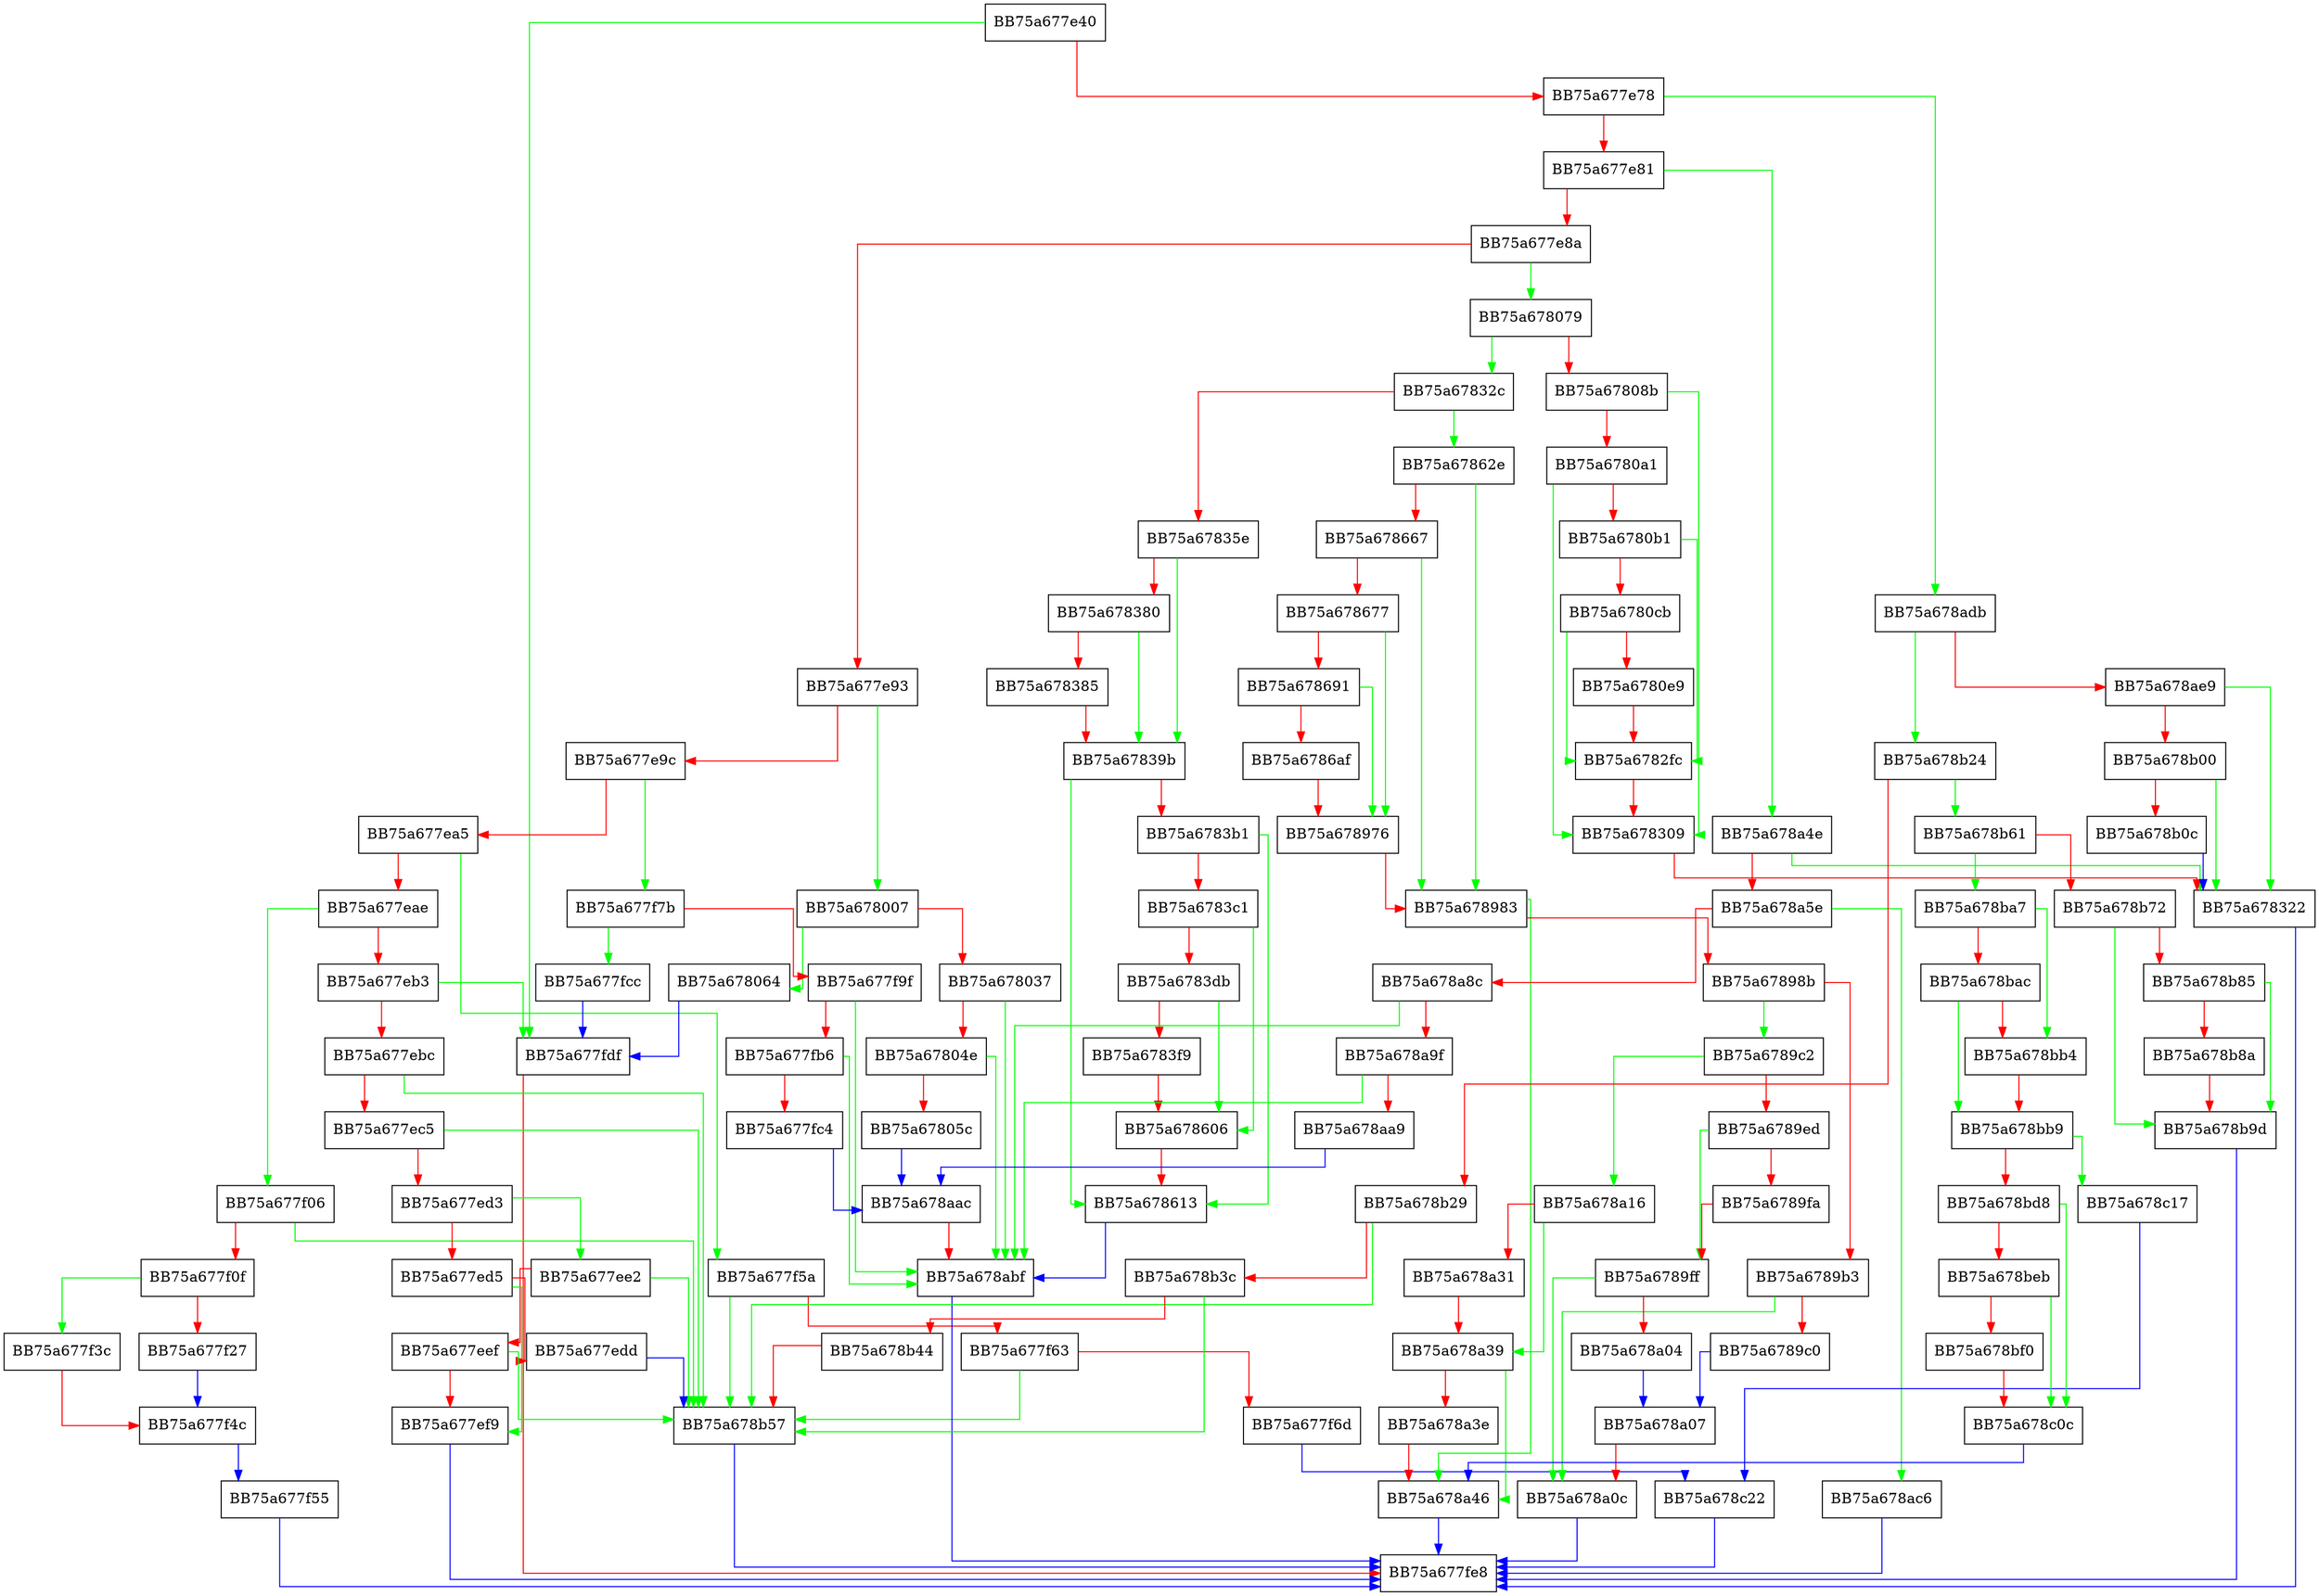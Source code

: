 digraph DispatchSignalOnHandle {
  node [shape="box"];
  graph [splines=ortho];
  BB75a677e40 -> BB75a677fdf [color="green"];
  BB75a677e40 -> BB75a677e78 [color="red"];
  BB75a677e78 -> BB75a678adb [color="green"];
  BB75a677e78 -> BB75a677e81 [color="red"];
  BB75a677e81 -> BB75a678a4e [color="green"];
  BB75a677e81 -> BB75a677e8a [color="red"];
  BB75a677e8a -> BB75a678079 [color="green"];
  BB75a677e8a -> BB75a677e93 [color="red"];
  BB75a677e93 -> BB75a678007 [color="green"];
  BB75a677e93 -> BB75a677e9c [color="red"];
  BB75a677e9c -> BB75a677f7b [color="green"];
  BB75a677e9c -> BB75a677ea5 [color="red"];
  BB75a677ea5 -> BB75a677f5a [color="green"];
  BB75a677ea5 -> BB75a677eae [color="red"];
  BB75a677eae -> BB75a677f06 [color="green"];
  BB75a677eae -> BB75a677eb3 [color="red"];
  BB75a677eb3 -> BB75a677fdf [color="green"];
  BB75a677eb3 -> BB75a677ebc [color="red"];
  BB75a677ebc -> BB75a678b57 [color="green"];
  BB75a677ebc -> BB75a677ec5 [color="red"];
  BB75a677ec5 -> BB75a678b57 [color="green"];
  BB75a677ec5 -> BB75a677ed3 [color="red"];
  BB75a677ed3 -> BB75a677ee2 [color="green"];
  BB75a677ed3 -> BB75a677ed5 [color="red"];
  BB75a677ed5 -> BB75a677ef9 [color="green"];
  BB75a677ed5 -> BB75a677edd [color="red"];
  BB75a677edd -> BB75a678b57 [color="blue"];
  BB75a677ee2 -> BB75a678b57 [color="green"];
  BB75a677ee2 -> BB75a677eef [color="red"];
  BB75a677eef -> BB75a678b57 [color="green"];
  BB75a677eef -> BB75a677ef9 [color="red"];
  BB75a677ef9 -> BB75a677fe8 [color="blue"];
  BB75a677f06 -> BB75a678b57 [color="green"];
  BB75a677f06 -> BB75a677f0f [color="red"];
  BB75a677f0f -> BB75a677f3c [color="green"];
  BB75a677f0f -> BB75a677f27 [color="red"];
  BB75a677f27 -> BB75a677f4c [color="blue"];
  BB75a677f3c -> BB75a677f4c [color="red"];
  BB75a677f4c -> BB75a677f55 [color="blue"];
  BB75a677f55 -> BB75a677fe8 [color="blue"];
  BB75a677f5a -> BB75a678b57 [color="green"];
  BB75a677f5a -> BB75a677f63 [color="red"];
  BB75a677f63 -> BB75a678b57 [color="green"];
  BB75a677f63 -> BB75a677f6d [color="red"];
  BB75a677f6d -> BB75a678c22 [color="blue"];
  BB75a677f7b -> BB75a677fcc [color="green"];
  BB75a677f7b -> BB75a677f9f [color="red"];
  BB75a677f9f -> BB75a678abf [color="green"];
  BB75a677f9f -> BB75a677fb6 [color="red"];
  BB75a677fb6 -> BB75a678abf [color="green"];
  BB75a677fb6 -> BB75a677fc4 [color="red"];
  BB75a677fc4 -> BB75a678aac [color="blue"];
  BB75a677fcc -> BB75a677fdf [color="blue"];
  BB75a677fdf -> BB75a677fe8 [color="red"];
  BB75a678007 -> BB75a678064 [color="green"];
  BB75a678007 -> BB75a678037 [color="red"];
  BB75a678037 -> BB75a678abf [color="green"];
  BB75a678037 -> BB75a67804e [color="red"];
  BB75a67804e -> BB75a678abf [color="green"];
  BB75a67804e -> BB75a67805c [color="red"];
  BB75a67805c -> BB75a678aac [color="blue"];
  BB75a678064 -> BB75a677fdf [color="blue"];
  BB75a678079 -> BB75a67832c [color="green"];
  BB75a678079 -> BB75a67808b [color="red"];
  BB75a67808b -> BB75a678309 [color="green"];
  BB75a67808b -> BB75a6780a1 [color="red"];
  BB75a6780a1 -> BB75a678309 [color="green"];
  BB75a6780a1 -> BB75a6780b1 [color="red"];
  BB75a6780b1 -> BB75a6782fc [color="green"];
  BB75a6780b1 -> BB75a6780cb [color="red"];
  BB75a6780cb -> BB75a6782fc [color="green"];
  BB75a6780cb -> BB75a6780e9 [color="red"];
  BB75a6780e9 -> BB75a6782fc [color="red"];
  BB75a6782fc -> BB75a678309 [color="red"];
  BB75a678309 -> BB75a678322 [color="red"];
  BB75a678322 -> BB75a677fe8 [color="blue"];
  BB75a67832c -> BB75a67862e [color="green"];
  BB75a67832c -> BB75a67835e [color="red"];
  BB75a67835e -> BB75a67839b [color="green"];
  BB75a67835e -> BB75a678380 [color="red"];
  BB75a678380 -> BB75a67839b [color="green"];
  BB75a678380 -> BB75a678385 [color="red"];
  BB75a678385 -> BB75a67839b [color="red"];
  BB75a67839b -> BB75a678613 [color="green"];
  BB75a67839b -> BB75a6783b1 [color="red"];
  BB75a6783b1 -> BB75a678613 [color="green"];
  BB75a6783b1 -> BB75a6783c1 [color="red"];
  BB75a6783c1 -> BB75a678606 [color="green"];
  BB75a6783c1 -> BB75a6783db [color="red"];
  BB75a6783db -> BB75a678606 [color="green"];
  BB75a6783db -> BB75a6783f9 [color="red"];
  BB75a6783f9 -> BB75a678606 [color="red"];
  BB75a678606 -> BB75a678613 [color="red"];
  BB75a678613 -> BB75a678abf [color="blue"];
  BB75a67862e -> BB75a678983 [color="green"];
  BB75a67862e -> BB75a678667 [color="red"];
  BB75a678667 -> BB75a678983 [color="green"];
  BB75a678667 -> BB75a678677 [color="red"];
  BB75a678677 -> BB75a678976 [color="green"];
  BB75a678677 -> BB75a678691 [color="red"];
  BB75a678691 -> BB75a678976 [color="green"];
  BB75a678691 -> BB75a6786af [color="red"];
  BB75a6786af -> BB75a678976 [color="red"];
  BB75a678976 -> BB75a678983 [color="red"];
  BB75a678983 -> BB75a678a46 [color="green"];
  BB75a678983 -> BB75a67898b [color="red"];
  BB75a67898b -> BB75a6789c2 [color="green"];
  BB75a67898b -> BB75a6789b3 [color="red"];
  BB75a6789b3 -> BB75a678a0c [color="green"];
  BB75a6789b3 -> BB75a6789c0 [color="red"];
  BB75a6789c0 -> BB75a678a07 [color="blue"];
  BB75a6789c2 -> BB75a678a16 [color="green"];
  BB75a6789c2 -> BB75a6789ed [color="red"];
  BB75a6789ed -> BB75a6789ff [color="green"];
  BB75a6789ed -> BB75a6789fa [color="red"];
  BB75a6789fa -> BB75a6789ff [color="red"];
  BB75a6789ff -> BB75a678a0c [color="green"];
  BB75a6789ff -> BB75a678a04 [color="red"];
  BB75a678a04 -> BB75a678a07 [color="blue"];
  BB75a678a07 -> BB75a678a0c [color="red"];
  BB75a678a0c -> BB75a677fe8 [color="blue"];
  BB75a678a16 -> BB75a678a39 [color="green"];
  BB75a678a16 -> BB75a678a31 [color="red"];
  BB75a678a31 -> BB75a678a39 [color="red"];
  BB75a678a39 -> BB75a678a46 [color="green"];
  BB75a678a39 -> BB75a678a3e [color="red"];
  BB75a678a3e -> BB75a678a46 [color="red"];
  BB75a678a46 -> BB75a677fe8 [color="blue"];
  BB75a678a4e -> BB75a678322 [color="green"];
  BB75a678a4e -> BB75a678a5e [color="red"];
  BB75a678a5e -> BB75a678ac6 [color="green"];
  BB75a678a5e -> BB75a678a8c [color="red"];
  BB75a678a8c -> BB75a678abf [color="green"];
  BB75a678a8c -> BB75a678a9f [color="red"];
  BB75a678a9f -> BB75a678abf [color="green"];
  BB75a678a9f -> BB75a678aa9 [color="red"];
  BB75a678aa9 -> BB75a678aac [color="blue"];
  BB75a678aac -> BB75a678abf [color="red"];
  BB75a678abf -> BB75a677fe8 [color="blue"];
  BB75a678ac6 -> BB75a677fe8 [color="blue"];
  BB75a678adb -> BB75a678b24 [color="green"];
  BB75a678adb -> BB75a678ae9 [color="red"];
  BB75a678ae9 -> BB75a678322 [color="green"];
  BB75a678ae9 -> BB75a678b00 [color="red"];
  BB75a678b00 -> BB75a678322 [color="green"];
  BB75a678b00 -> BB75a678b0c [color="red"];
  BB75a678b0c -> BB75a678322 [color="blue"];
  BB75a678b24 -> BB75a678b61 [color="green"];
  BB75a678b24 -> BB75a678b29 [color="red"];
  BB75a678b29 -> BB75a678b57 [color="green"];
  BB75a678b29 -> BB75a678b3c [color="red"];
  BB75a678b3c -> BB75a678b57 [color="green"];
  BB75a678b3c -> BB75a678b44 [color="red"];
  BB75a678b44 -> BB75a678b57 [color="red"];
  BB75a678b57 -> BB75a677fe8 [color="blue"];
  BB75a678b61 -> BB75a678ba7 [color="green"];
  BB75a678b61 -> BB75a678b72 [color="red"];
  BB75a678b72 -> BB75a678b9d [color="green"];
  BB75a678b72 -> BB75a678b85 [color="red"];
  BB75a678b85 -> BB75a678b9d [color="green"];
  BB75a678b85 -> BB75a678b8a [color="red"];
  BB75a678b8a -> BB75a678b9d [color="red"];
  BB75a678b9d -> BB75a677fe8 [color="blue"];
  BB75a678ba7 -> BB75a678bb4 [color="green"];
  BB75a678ba7 -> BB75a678bac [color="red"];
  BB75a678bac -> BB75a678bb9 [color="green"];
  BB75a678bac -> BB75a678bb4 [color="red"];
  BB75a678bb4 -> BB75a678bb9 [color="red"];
  BB75a678bb9 -> BB75a678c17 [color="green"];
  BB75a678bb9 -> BB75a678bd8 [color="red"];
  BB75a678bd8 -> BB75a678c0c [color="green"];
  BB75a678bd8 -> BB75a678beb [color="red"];
  BB75a678beb -> BB75a678c0c [color="green"];
  BB75a678beb -> BB75a678bf0 [color="red"];
  BB75a678bf0 -> BB75a678c0c [color="red"];
  BB75a678c0c -> BB75a678a46 [color="blue"];
  BB75a678c17 -> BB75a678c22 [color="blue"];
  BB75a678c22 -> BB75a677fe8 [color="blue"];
}